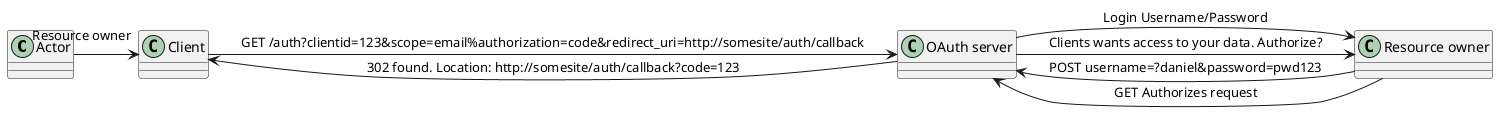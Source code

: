@startuml OAuth
    Actor "Resource owner" -> Client
    Client -> "OAuth server" :GET /auth?clientid=123&scope=email%authorization=code&redirect_uri=http://somesite/auth/callback
    "OAuth server" -> "Resource owner" :Login Username/Password
    "Resource owner" -> "OAuth server" :POST username=?daniel&password=pwd123
    "OAuth server" -> "Resource owner" : Clients wants access to your data. Authorize? 
    "Resource owner" -> "OAuth server" : GET Authorizes request
    "OAuth server" -> Client: 302 found. Location: http://somesite/auth/callback?code=123
@enduml

